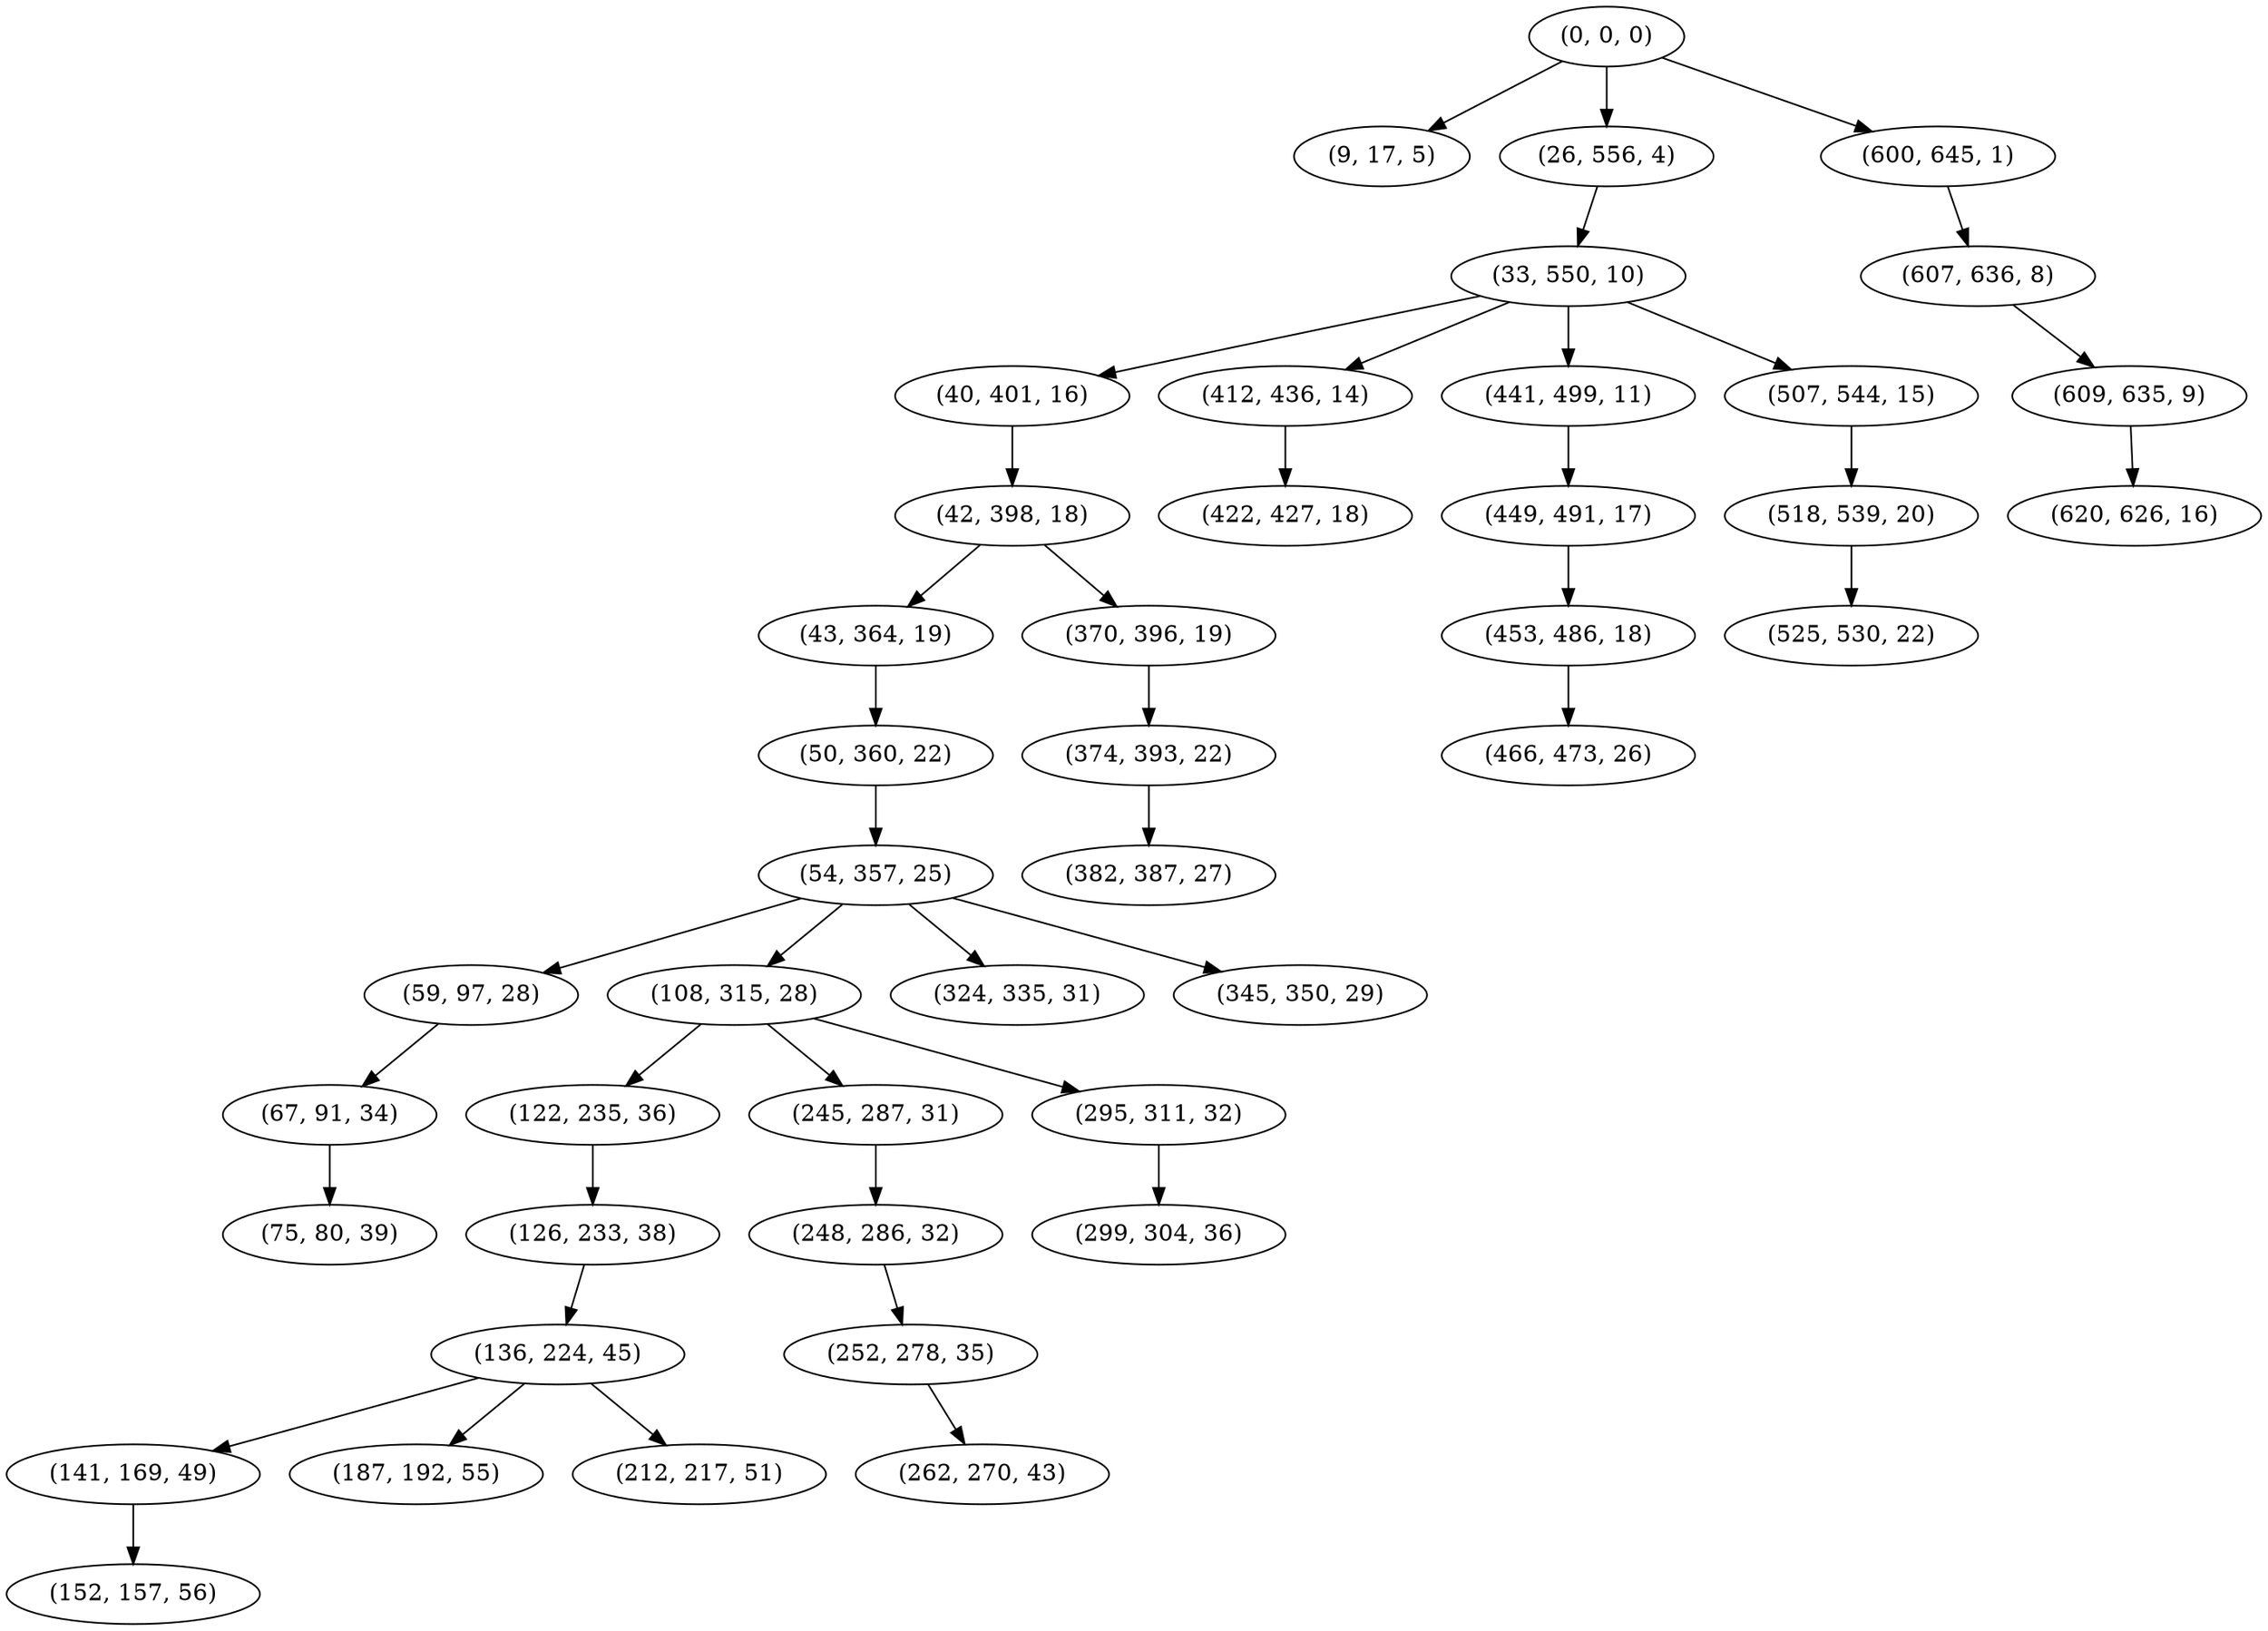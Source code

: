 digraph tree {
    "(0, 0, 0)";
    "(9, 17, 5)";
    "(26, 556, 4)";
    "(33, 550, 10)";
    "(40, 401, 16)";
    "(42, 398, 18)";
    "(43, 364, 19)";
    "(50, 360, 22)";
    "(54, 357, 25)";
    "(59, 97, 28)";
    "(67, 91, 34)";
    "(75, 80, 39)";
    "(108, 315, 28)";
    "(122, 235, 36)";
    "(126, 233, 38)";
    "(136, 224, 45)";
    "(141, 169, 49)";
    "(152, 157, 56)";
    "(187, 192, 55)";
    "(212, 217, 51)";
    "(245, 287, 31)";
    "(248, 286, 32)";
    "(252, 278, 35)";
    "(262, 270, 43)";
    "(295, 311, 32)";
    "(299, 304, 36)";
    "(324, 335, 31)";
    "(345, 350, 29)";
    "(370, 396, 19)";
    "(374, 393, 22)";
    "(382, 387, 27)";
    "(412, 436, 14)";
    "(422, 427, 18)";
    "(441, 499, 11)";
    "(449, 491, 17)";
    "(453, 486, 18)";
    "(466, 473, 26)";
    "(507, 544, 15)";
    "(518, 539, 20)";
    "(525, 530, 22)";
    "(600, 645, 1)";
    "(607, 636, 8)";
    "(609, 635, 9)";
    "(620, 626, 16)";
    "(0, 0, 0)" -> "(9, 17, 5)";
    "(0, 0, 0)" -> "(26, 556, 4)";
    "(0, 0, 0)" -> "(600, 645, 1)";
    "(26, 556, 4)" -> "(33, 550, 10)";
    "(33, 550, 10)" -> "(40, 401, 16)";
    "(33, 550, 10)" -> "(412, 436, 14)";
    "(33, 550, 10)" -> "(441, 499, 11)";
    "(33, 550, 10)" -> "(507, 544, 15)";
    "(40, 401, 16)" -> "(42, 398, 18)";
    "(42, 398, 18)" -> "(43, 364, 19)";
    "(42, 398, 18)" -> "(370, 396, 19)";
    "(43, 364, 19)" -> "(50, 360, 22)";
    "(50, 360, 22)" -> "(54, 357, 25)";
    "(54, 357, 25)" -> "(59, 97, 28)";
    "(54, 357, 25)" -> "(108, 315, 28)";
    "(54, 357, 25)" -> "(324, 335, 31)";
    "(54, 357, 25)" -> "(345, 350, 29)";
    "(59, 97, 28)" -> "(67, 91, 34)";
    "(67, 91, 34)" -> "(75, 80, 39)";
    "(108, 315, 28)" -> "(122, 235, 36)";
    "(108, 315, 28)" -> "(245, 287, 31)";
    "(108, 315, 28)" -> "(295, 311, 32)";
    "(122, 235, 36)" -> "(126, 233, 38)";
    "(126, 233, 38)" -> "(136, 224, 45)";
    "(136, 224, 45)" -> "(141, 169, 49)";
    "(136, 224, 45)" -> "(187, 192, 55)";
    "(136, 224, 45)" -> "(212, 217, 51)";
    "(141, 169, 49)" -> "(152, 157, 56)";
    "(245, 287, 31)" -> "(248, 286, 32)";
    "(248, 286, 32)" -> "(252, 278, 35)";
    "(252, 278, 35)" -> "(262, 270, 43)";
    "(295, 311, 32)" -> "(299, 304, 36)";
    "(370, 396, 19)" -> "(374, 393, 22)";
    "(374, 393, 22)" -> "(382, 387, 27)";
    "(412, 436, 14)" -> "(422, 427, 18)";
    "(441, 499, 11)" -> "(449, 491, 17)";
    "(449, 491, 17)" -> "(453, 486, 18)";
    "(453, 486, 18)" -> "(466, 473, 26)";
    "(507, 544, 15)" -> "(518, 539, 20)";
    "(518, 539, 20)" -> "(525, 530, 22)";
    "(600, 645, 1)" -> "(607, 636, 8)";
    "(607, 636, 8)" -> "(609, 635, 9)";
    "(609, 635, 9)" -> "(620, 626, 16)";
}
